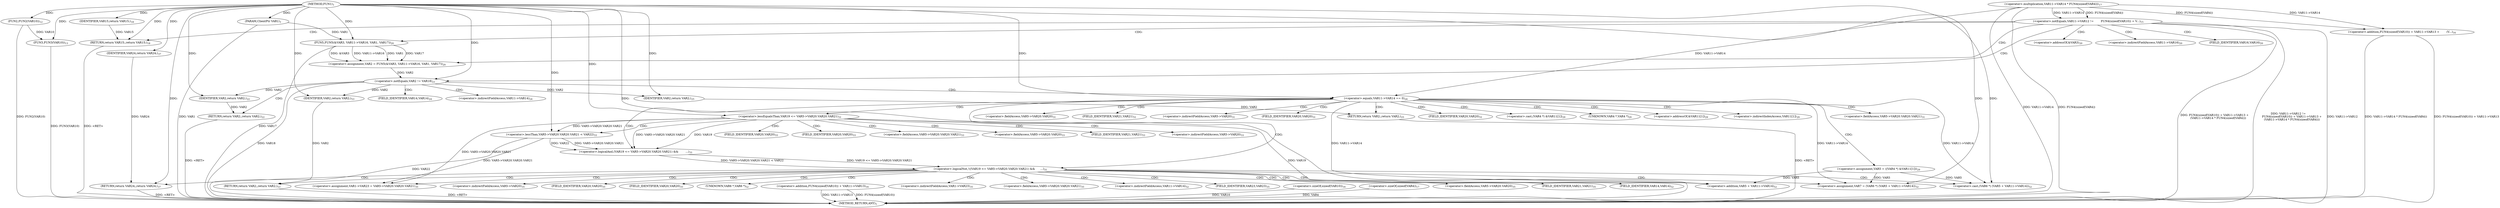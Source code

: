 digraph "FUN1" {  
"8" [label = <(METHOD,FUN1)<SUB>1</SUB>> ]
"152" [label = <(METHOD_RETURN,ANY)<SUB>1</SUB>> ]
"9" [label = <(PARAM,ClientPtr VAR1)<SUB>1</SUB>> ]
"16" [label = <(FUN2,FUN2(VAR10))<SUB>12</SUB>> ]
"18" [label = <(FUN3,FUN3(VAR10))<SUB>13</SUB>> ]
"43" [label = <(&lt;operator&gt;.assignment,VAR2 = FUN5(&amp;VAR3, VAR11-&gt;VAR16, VAR1, VAR17))<SUB>20</SUB>> ]
"69" [label = <(&lt;operator&gt;.assignment,VAR5 = ((VAR4 *) &amp;VAR11[1]))<SUB>29</SUB>> ]
"112" [label = <(&lt;operator&gt;.assignment,VAR7 = (VAR6 *) (VAR5 + VAR11-&gt;VAR14))<SUB>52</SUB>> ]
"121" [label = <(RETURN,return VAR2;,return VAR2;)<SUB>53</SUB>> ]
"21" [label = <(&lt;operator&gt;.notEquals,VAR11-&gt;VAR12 !=
        FUN4(sizeof(VAR10)) + V...)<SUB>15</SUB>> ]
"54" [label = <(&lt;operator&gt;.notEquals,VAR2 != VAR18)<SUB>21</SUB>> ]
"61" [label = <(&lt;operator&gt;.equals,VAR11-&gt;VAR14 == 0)<SUB>24</SUB>> ]
"78" [label = <(&lt;operator&gt;.logicalNot,!((VAR19 &lt;= VAR5-&gt;VAR20.VAR20.VAR21) &amp;&amp;

      ...)<SUB>31</SUB>> ]
"122" [label = <(IDENTIFIER,VAR2,return VAR2;)<SUB>53</SUB>> ]
"41" [label = <(RETURN,return VAR15;,return VAR15;)<SUB>18</SUB>> ]
"45" [label = <(FUN5,FUN5(&amp;VAR3, VAR11-&gt;VAR16, VAR1, VAR17))<SUB>20</SUB>> ]
"58" [label = <(RETURN,return VAR2;,return VAR2;)<SUB>22</SUB>> ]
"67" [label = <(RETURN,return VAR2;,return VAR2;)<SUB>25</SUB>> ]
"99" [label = <(&lt;operator&gt;.assignment,VAR1-&gt;VAR23 = VAR5-&gt;VAR20.VAR20.VAR21)<SUB>35</SUB>> ]
"110" [label = <(RETURN,return VAR24;,return VAR24;)<SUB>37</SUB>> ]
"114" [label = <(&lt;operator&gt;.cast,(VAR6 *) (VAR5 + VAR11-&gt;VAR14))<SUB>52</SUB>> ]
"25" [label = <(&lt;operator&gt;.addition,FUN4(sizeof(VAR10)) + VAR11-&gt;VAR13 +
        (V...)<SUB>16</SUB>> ]
"42" [label = <(IDENTIFIER,VAR15,return VAR15;)<SUB>18</SUB>> ]
"59" [label = <(IDENTIFIER,VAR2,return VAR2;)<SUB>22</SUB>> ]
"68" [label = <(IDENTIFIER,VAR2,return VAR2;)<SUB>25</SUB>> ]
"79" [label = <(&lt;operator&gt;.logicalAnd,(VAR19 &lt;= VAR5-&gt;VAR20.VAR20.VAR21) &amp;&amp;

        ...)<SUB>31</SUB>> ]
"111" [label = <(IDENTIFIER,VAR24,return VAR24;)<SUB>37</SUB>> ]
"116" [label = <(&lt;operator&gt;.addition,VAR5 + VAR11-&gt;VAR14)<SUB>52</SUB>> ]
"26" [label = <(&lt;operator&gt;.addition,FUN4(sizeof(VAR10)) + VAR11-&gt;VAR13)<SUB>16</SUB>> ]
"33" [label = <(&lt;operator&gt;.multiplication,VAR11-&gt;VAR14 * FUN4(sizeof(VAR4)))<SUB>17</SUB>> ]
"80" [label = <(&lt;operator&gt;.lessEqualsThan,VAR19 &lt;= VAR5-&gt;VAR20.VAR20.VAR21)<SUB>31</SUB>> ]
"89" [label = <(&lt;operator&gt;.lessThan,VAR5-&gt;VAR20.VAR20.VAR21 &lt; VAR22)<SUB>33</SUB>> ]
"28" [label = <(&lt;operator&gt;.sizeOf,sizeof(VAR10))<SUB>16</SUB>> ]
"38" [label = <(&lt;operator&gt;.sizeOf,sizeof(VAR4))<SUB>17</SUB>> ]
"71" [label = <(&lt;operator&gt;.cast,(VAR4 *) &amp;VAR11[1])<SUB>29</SUB>> ]
"46" [label = <(&lt;operator&gt;.addressOf,&amp;VAR3)<SUB>20</SUB>> ]
"48" [label = <(&lt;operator&gt;.indirectFieldAccess,VAR11-&gt;VAR16)<SUB>20</SUB>> ]
"62" [label = <(&lt;operator&gt;.indirectFieldAccess,VAR11-&gt;VAR14)<SUB>24</SUB>> ]
"72" [label = <(UNKNOWN,VAR4 *,VAR4 *)<SUB>29</SUB>> ]
"73" [label = <(&lt;operator&gt;.addressOf,&amp;VAR11[1])<SUB>29</SUB>> ]
"115" [label = <(UNKNOWN,VAR6 *,VAR6 *)<SUB>52</SUB>> ]
"50" [label = <(FIELD_IDENTIFIER,VAR16,VAR16)<SUB>20</SUB>> ]
"64" [label = <(FIELD_IDENTIFIER,VAR14,VAR14)<SUB>24</SUB>> ]
"74" [label = <(&lt;operator&gt;.indirectIndexAccess,VAR11[1])<SUB>29</SUB>> ]
"100" [label = <(&lt;operator&gt;.indirectFieldAccess,VAR1-&gt;VAR23)<SUB>35</SUB>> ]
"103" [label = <(&lt;operator&gt;.fieldAccess,VAR5-&gt;VAR20.VAR20.VAR21)<SUB>35</SUB>> ]
"118" [label = <(&lt;operator&gt;.indirectFieldAccess,VAR11-&gt;VAR14)<SUB>52</SUB>> ]
"82" [label = <(&lt;operator&gt;.fieldAccess,VAR5-&gt;VAR20.VAR20.VAR21)<SUB>31</SUB>> ]
"90" [label = <(&lt;operator&gt;.fieldAccess,VAR5-&gt;VAR20.VAR20.VAR21)<SUB>33</SUB>> ]
"102" [label = <(FIELD_IDENTIFIER,VAR23,VAR23)<SUB>35</SUB>> ]
"104" [label = <(&lt;operator&gt;.fieldAccess,VAR5-&gt;VAR20.VAR20)<SUB>35</SUB>> ]
"109" [label = <(FIELD_IDENTIFIER,VAR21,VAR21)<SUB>35</SUB>> ]
"120" [label = <(FIELD_IDENTIFIER,VAR14,VAR14)<SUB>52</SUB>> ]
"83" [label = <(&lt;operator&gt;.fieldAccess,VAR5-&gt;VAR20.VAR20)<SUB>31</SUB>> ]
"88" [label = <(FIELD_IDENTIFIER,VAR21,VAR21)<SUB>31</SUB>> ]
"91" [label = <(&lt;operator&gt;.fieldAccess,VAR5-&gt;VAR20.VAR20)<SUB>33</SUB>> ]
"96" [label = <(FIELD_IDENTIFIER,VAR21,VAR21)<SUB>33</SUB>> ]
"105" [label = <(&lt;operator&gt;.indirectFieldAccess,VAR5-&gt;VAR20)<SUB>35</SUB>> ]
"108" [label = <(FIELD_IDENTIFIER,VAR20,VAR20)<SUB>35</SUB>> ]
"84" [label = <(&lt;operator&gt;.indirectFieldAccess,VAR5-&gt;VAR20)<SUB>31</SUB>> ]
"87" [label = <(FIELD_IDENTIFIER,VAR20,VAR20)<SUB>31</SUB>> ]
"92" [label = <(&lt;operator&gt;.indirectFieldAccess,VAR5-&gt;VAR20)<SUB>33</SUB>> ]
"95" [label = <(FIELD_IDENTIFIER,VAR20,VAR20)<SUB>33</SUB>> ]
"107" [label = <(FIELD_IDENTIFIER,VAR20,VAR20)<SUB>35</SUB>> ]
"86" [label = <(FIELD_IDENTIFIER,VAR20,VAR20)<SUB>31</SUB>> ]
"94" [label = <(FIELD_IDENTIFIER,VAR20,VAR20)<SUB>33</SUB>> ]
  "67" -> "152"  [ label = "DDG: &lt;RET&gt;"] 
  "58" -> "152"  [ label = "DDG: &lt;RET&gt;"] 
  "121" -> "152"  [ label = "DDG: &lt;RET&gt;"] 
  "41" -> "152"  [ label = "DDG: &lt;RET&gt;"] 
  "110" -> "152"  [ label = "DDG: &lt;RET&gt;"] 
  "9" -> "152"  [ label = "DDG: VAR1"] 
  "16" -> "152"  [ label = "DDG: FUN2(VAR10)"] 
  "18" -> "152"  [ label = "DDG: FUN3(VAR10)"] 
  "21" -> "152"  [ label = "DDG: VAR11-&gt;VAR12"] 
  "28" -> "152"  [ label = "DDG: VAR10"] 
  "26" -> "152"  [ label = "DDG: FUN4(sizeof(VAR10))"] 
  "26" -> "152"  [ label = "DDG: VAR11-&gt;VAR13"] 
  "25" -> "152"  [ label = "DDG: FUN4(sizeof(VAR10)) + VAR11-&gt;VAR13"] 
  "33" -> "152"  [ label = "DDG: VAR11-&gt;VAR14"] 
  "33" -> "152"  [ label = "DDG: FUN4(sizeof(VAR4))"] 
  "25" -> "152"  [ label = "DDG: VAR11-&gt;VAR14 * FUN4(sizeof(VAR4))"] 
  "21" -> "152"  [ label = "DDG: FUN4(sizeof(VAR10)) + VAR11-&gt;VAR13 +
        (VAR11-&gt;VAR14 * FUN4(sizeof(VAR4)))"] 
  "21" -> "152"  [ label = "DDG: VAR11-&gt;VAR12 !=
        FUN4(sizeof(VAR10)) + VAR11-&gt;VAR13 +
        (VAR11-&gt;VAR14 * FUN4(sizeof(VAR4)))"] 
  "38" -> "152"  [ label = "DDG: VAR4"] 
  "45" -> "152"  [ label = "DDG: VAR17"] 
  "54" -> "152"  [ label = "DDG: VAR18"] 
  "89" -> "152"  [ label = "DDG: VAR22"] 
  "80" -> "152"  [ label = "DDG: VAR19"] 
  "8" -> "9"  [ label = "DDG: "] 
  "45" -> "43"  [ label = "DDG: &amp;VAR3"] 
  "45" -> "43"  [ label = "DDG: VAR11-&gt;VAR16"] 
  "45" -> "43"  [ label = "DDG: VAR1"] 
  "45" -> "43"  [ label = "DDG: VAR17"] 
  "69" -> "112"  [ label = "DDG: VAR5"] 
  "8" -> "112"  [ label = "DDG: "] 
  "61" -> "112"  [ label = "DDG: VAR11-&gt;VAR14"] 
  "122" -> "121"  [ label = "DDG: VAR2"] 
  "8" -> "16"  [ label = "DDG: "] 
  "16" -> "18"  [ label = "DDG: VAR10"] 
  "8" -> "18"  [ label = "DDG: "] 
  "54" -> "122"  [ label = "DDG: VAR2"] 
  "8" -> "122"  [ label = "DDG: "] 
  "33" -> "21"  [ label = "DDG: VAR11-&gt;VAR14"] 
  "33" -> "21"  [ label = "DDG: FUN4(sizeof(VAR4))"] 
  "42" -> "41"  [ label = "DDG: VAR15"] 
  "8" -> "41"  [ label = "DDG: "] 
  "8" -> "45"  [ label = "DDG: "] 
  "9" -> "45"  [ label = "DDG: VAR1"] 
  "43" -> "54"  [ label = "DDG: VAR2"] 
  "8" -> "54"  [ label = "DDG: "] 
  "59" -> "58"  [ label = "DDG: VAR2"] 
  "33" -> "61"  [ label = "DDG: VAR11-&gt;VAR14"] 
  "8" -> "61"  [ label = "DDG: "] 
  "68" -> "67"  [ label = "DDG: VAR2"] 
  "79" -> "78"  [ label = "DDG: VAR19 &lt;= VAR5-&gt;VAR20.VAR20.VAR21"] 
  "79" -> "78"  [ label = "DDG: VAR5-&gt;VAR20.VAR20.VAR21 &lt; VAR22"] 
  "80" -> "99"  [ label = "DDG: VAR5-&gt;VAR20.VAR20.VAR21"] 
  "89" -> "99"  [ label = "DDG: VAR5-&gt;VAR20.VAR20.VAR21"] 
  "111" -> "110"  [ label = "DDG: VAR24"] 
  "8" -> "110"  [ label = "DDG: "] 
  "69" -> "114"  [ label = "DDG: VAR5"] 
  "8" -> "114"  [ label = "DDG: "] 
  "61" -> "114"  [ label = "DDG: VAR11-&gt;VAR14"] 
  "33" -> "25"  [ label = "DDG: VAR11-&gt;VAR14"] 
  "33" -> "25"  [ label = "DDG: FUN4(sizeof(VAR4))"] 
  "8" -> "42"  [ label = "DDG: "] 
  "54" -> "59"  [ label = "DDG: VAR2"] 
  "8" -> "59"  [ label = "DDG: "] 
  "54" -> "68"  [ label = "DDG: VAR2"] 
  "8" -> "68"  [ label = "DDG: "] 
  "80" -> "79"  [ label = "DDG: VAR19"] 
  "80" -> "79"  [ label = "DDG: VAR5-&gt;VAR20.VAR20.VAR21"] 
  "89" -> "79"  [ label = "DDG: VAR5-&gt;VAR20.VAR20.VAR21"] 
  "89" -> "79"  [ label = "DDG: VAR22"] 
  "8" -> "111"  [ label = "DDG: "] 
  "69" -> "116"  [ label = "DDG: VAR5"] 
  "8" -> "116"  [ label = "DDG: "] 
  "61" -> "116"  [ label = "DDG: VAR11-&gt;VAR14"] 
  "8" -> "80"  [ label = "DDG: "] 
  "80" -> "89"  [ label = "DDG: VAR5-&gt;VAR20.VAR20.VAR21"] 
  "8" -> "89"  [ label = "DDG: "] 
  "21" -> "48"  [ label = "CDG: "] 
  "21" -> "46"  [ label = "CDG: "] 
  "21" -> "45"  [ label = "CDG: "] 
  "21" -> "50"  [ label = "CDG: "] 
  "21" -> "54"  [ label = "CDG: "] 
  "21" -> "43"  [ label = "CDG: "] 
  "21" -> "41"  [ label = "CDG: "] 
  "54" -> "64"  [ label = "CDG: "] 
  "54" -> "58"  [ label = "CDG: "] 
  "54" -> "61"  [ label = "CDG: "] 
  "54" -> "62"  [ label = "CDG: "] 
  "61" -> "73"  [ label = "CDG: "] 
  "61" -> "84"  [ label = "CDG: "] 
  "61" -> "72"  [ label = "CDG: "] 
  "61" -> "69"  [ label = "CDG: "] 
  "61" -> "67"  [ label = "CDG: "] 
  "61" -> "74"  [ label = "CDG: "] 
  "61" -> "87"  [ label = "CDG: "] 
  "61" -> "82"  [ label = "CDG: "] 
  "61" -> "79"  [ label = "CDG: "] 
  "61" -> "80"  [ label = "CDG: "] 
  "61" -> "83"  [ label = "CDG: "] 
  "61" -> "71"  [ label = "CDG: "] 
  "61" -> "88"  [ label = "CDG: "] 
  "61" -> "78"  [ label = "CDG: "] 
  "61" -> "86"  [ label = "CDG: "] 
  "78" -> "107"  [ label = "CDG: "] 
  "78" -> "115"  [ label = "CDG: "] 
  "78" -> "120"  [ label = "CDG: "] 
  "78" -> "116"  [ label = "CDG: "] 
  "78" -> "99"  [ label = "CDG: "] 
  "78" -> "102"  [ label = "CDG: "] 
  "78" -> "114"  [ label = "CDG: "] 
  "78" -> "103"  [ label = "CDG: "] 
  "78" -> "104"  [ label = "CDG: "] 
  "78" -> "121"  [ label = "CDG: "] 
  "78" -> "112"  [ label = "CDG: "] 
  "78" -> "105"  [ label = "CDG: "] 
  "78" -> "118"  [ label = "CDG: "] 
  "78" -> "100"  [ label = "CDG: "] 
  "78" -> "110"  [ label = "CDG: "] 
  "78" -> "108"  [ label = "CDG: "] 
  "78" -> "109"  [ label = "CDG: "] 
  "80" -> "94"  [ label = "CDG: "] 
  "80" -> "96"  [ label = "CDG: "] 
  "80" -> "89"  [ label = "CDG: "] 
  "80" -> "95"  [ label = "CDG: "] 
  "80" -> "92"  [ label = "CDG: "] 
  "80" -> "91"  [ label = "CDG: "] 
  "80" -> "90"  [ label = "CDG: "] 
}
